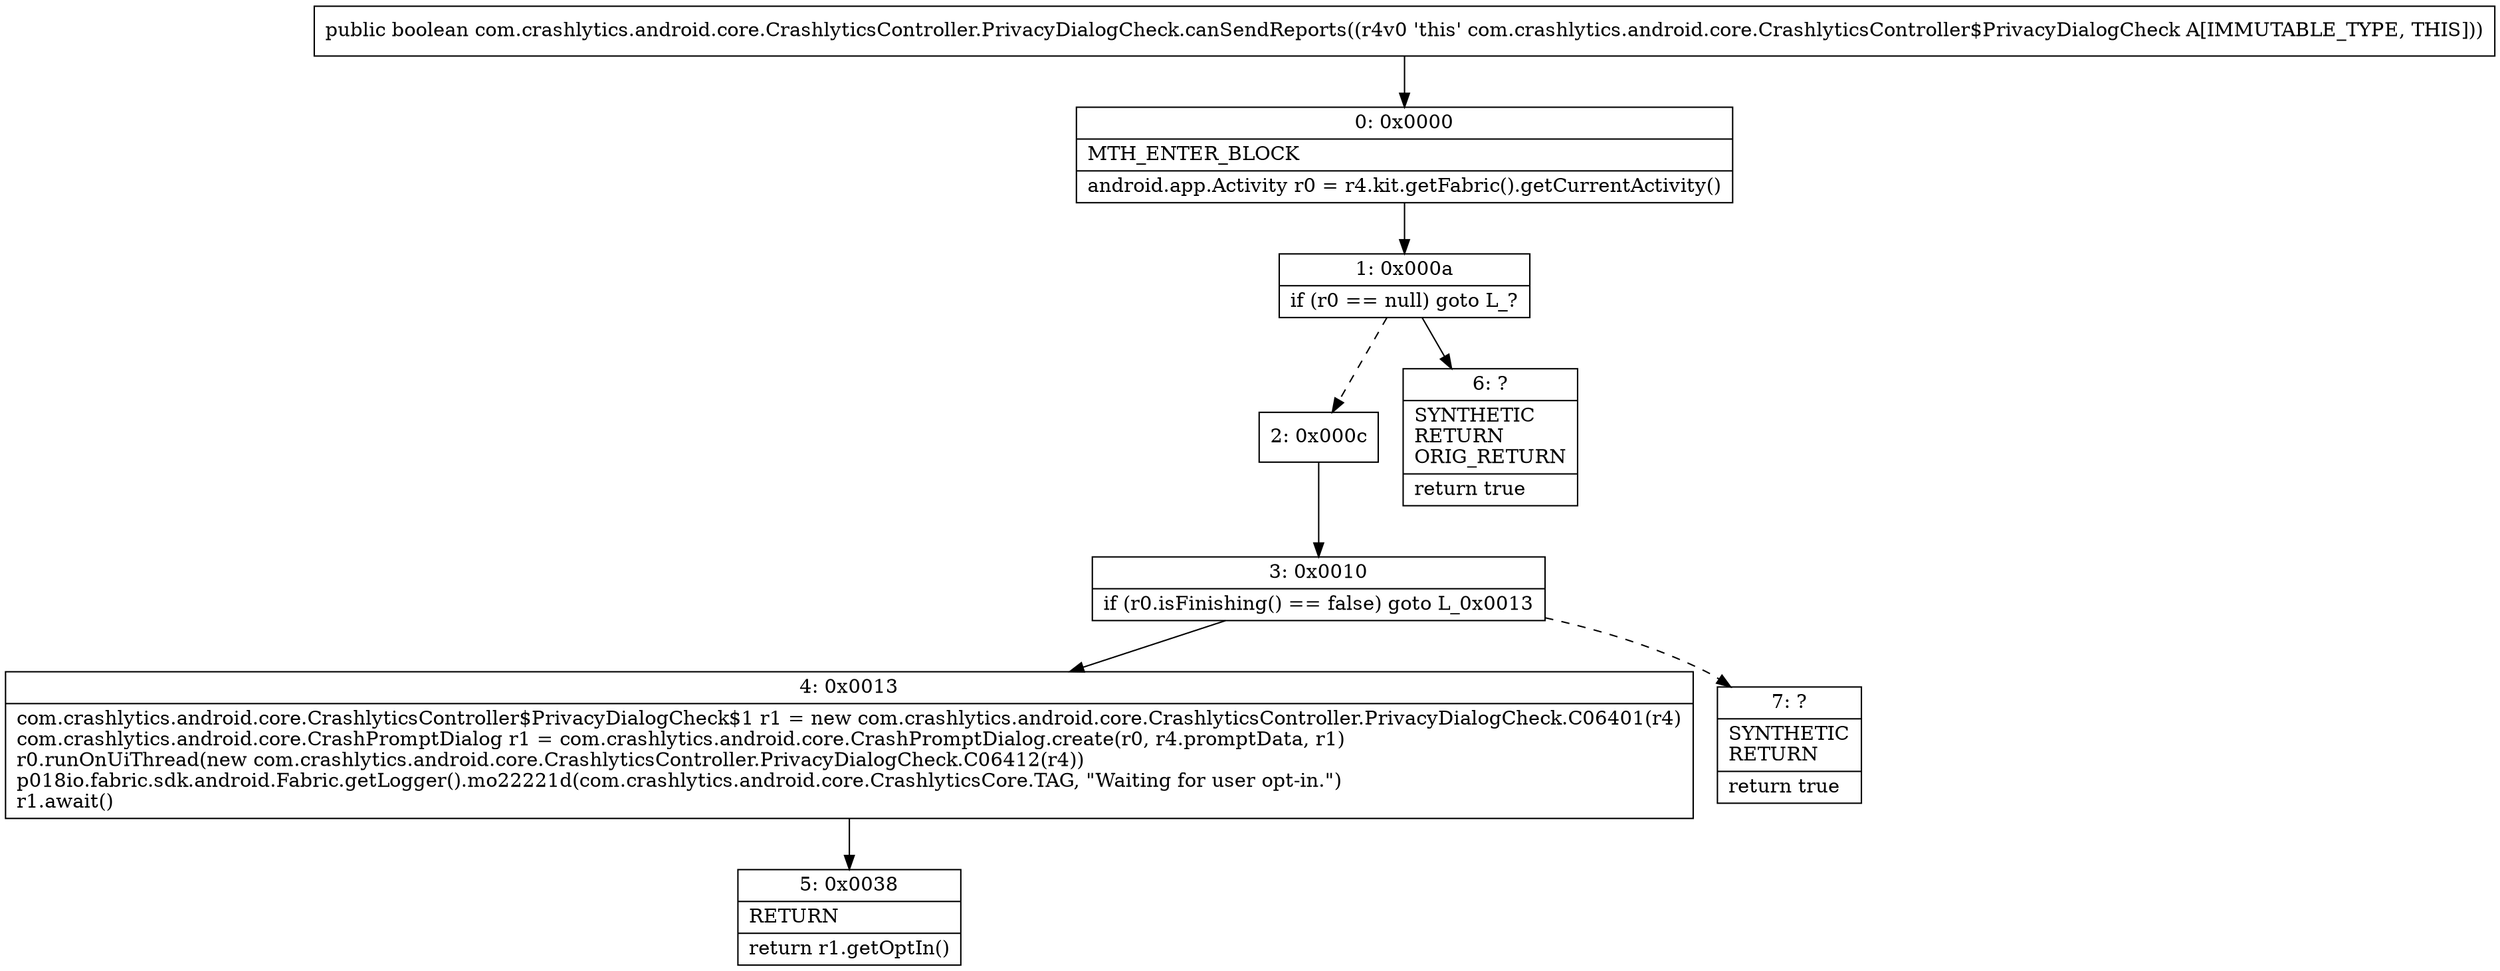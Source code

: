 digraph "CFG forcom.crashlytics.android.core.CrashlyticsController.PrivacyDialogCheck.canSendReports()Z" {
Node_0 [shape=record,label="{0\:\ 0x0000|MTH_ENTER_BLOCK\l|android.app.Activity r0 = r4.kit.getFabric().getCurrentActivity()\l}"];
Node_1 [shape=record,label="{1\:\ 0x000a|if (r0 == null) goto L_?\l}"];
Node_2 [shape=record,label="{2\:\ 0x000c}"];
Node_3 [shape=record,label="{3\:\ 0x0010|if (r0.isFinishing() == false) goto L_0x0013\l}"];
Node_4 [shape=record,label="{4\:\ 0x0013|com.crashlytics.android.core.CrashlyticsController$PrivacyDialogCheck$1 r1 = new com.crashlytics.android.core.CrashlyticsController.PrivacyDialogCheck.C06401(r4)\lcom.crashlytics.android.core.CrashPromptDialog r1 = com.crashlytics.android.core.CrashPromptDialog.create(r0, r4.promptData, r1)\lr0.runOnUiThread(new com.crashlytics.android.core.CrashlyticsController.PrivacyDialogCheck.C06412(r4))\lp018io.fabric.sdk.android.Fabric.getLogger().mo22221d(com.crashlytics.android.core.CrashlyticsCore.TAG, \"Waiting for user opt\-in.\")\lr1.await()\l}"];
Node_5 [shape=record,label="{5\:\ 0x0038|RETURN\l|return r1.getOptIn()\l}"];
Node_6 [shape=record,label="{6\:\ ?|SYNTHETIC\lRETURN\lORIG_RETURN\l|return true\l}"];
Node_7 [shape=record,label="{7\:\ ?|SYNTHETIC\lRETURN\l|return true\l}"];
MethodNode[shape=record,label="{public boolean com.crashlytics.android.core.CrashlyticsController.PrivacyDialogCheck.canSendReports((r4v0 'this' com.crashlytics.android.core.CrashlyticsController$PrivacyDialogCheck A[IMMUTABLE_TYPE, THIS])) }"];
MethodNode -> Node_0;
Node_0 -> Node_1;
Node_1 -> Node_2[style=dashed];
Node_1 -> Node_6;
Node_2 -> Node_3;
Node_3 -> Node_4;
Node_3 -> Node_7[style=dashed];
Node_4 -> Node_5;
}

